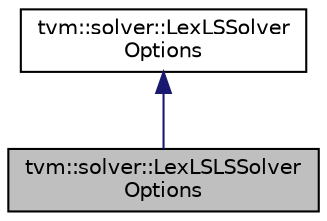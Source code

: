 digraph "tvm::solver::LexLSLSSolverOptions"
{
 // LATEX_PDF_SIZE
  edge [fontname="Helvetica",fontsize="10",labelfontname="Helvetica",labelfontsize="10"];
  node [fontname="Helvetica",fontsize="10",shape=record];
  Node1 [label="tvm::solver::LexLSLSSolver\lOptions",height=0.2,width=0.4,color="black", fillcolor="grey75", style="filled", fontcolor="black",tooltip=" "];
  Node2 -> Node1 [dir="back",color="midnightblue",fontsize="10",style="solid",fontname="Helvetica"];
  Node2 [label="tvm::solver::LexLSSolver\lOptions",height=0.2,width=0.4,color="black", fillcolor="white", style="filled",URL="$classtvm_1_1solver_1_1LexLSSolverOptions.html",tooltip=" "];
}
